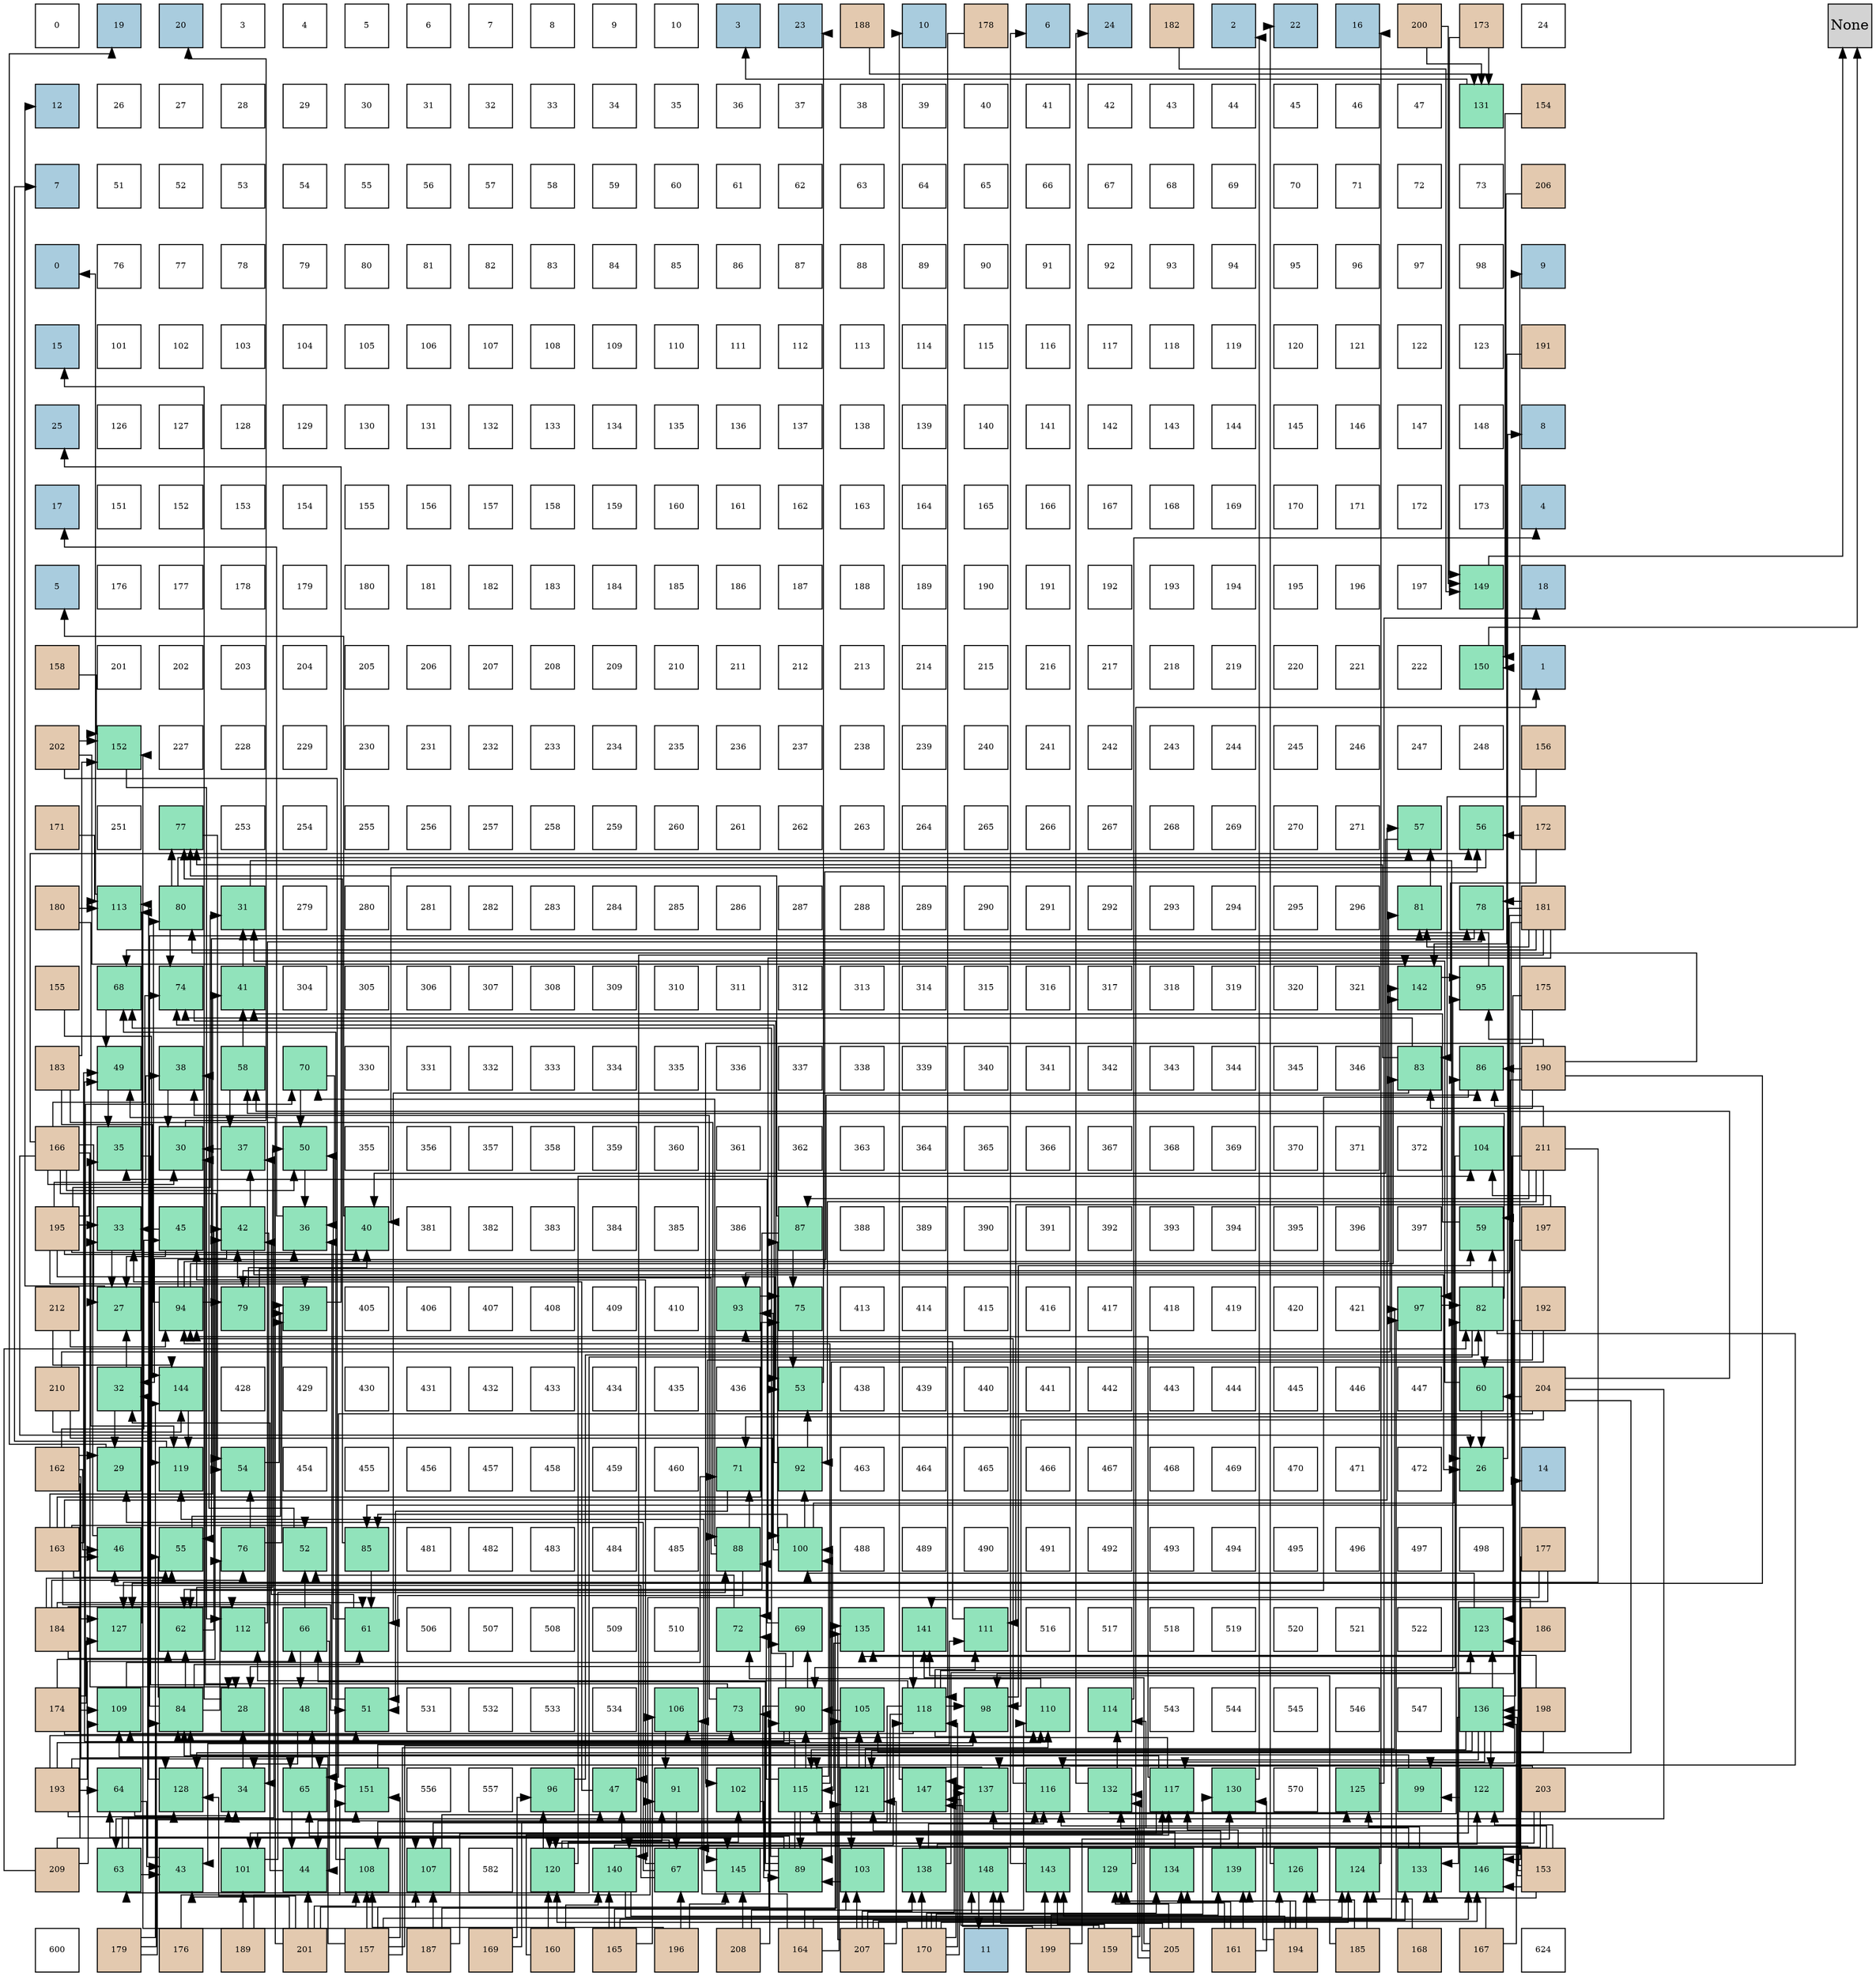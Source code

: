 digraph layout{
 rankdir=TB;
 splines=ortho;
 node [style=filled shape=square fixedsize=true width=0.6];
0[label="0", fontsize=8, fillcolor="#ffffff"];
1[label="19", fontsize=8, fillcolor="#a9ccde"];
2[label="20", fontsize=8, fillcolor="#a9ccde"];
3[label="3", fontsize=8, fillcolor="#ffffff"];
4[label="4", fontsize=8, fillcolor="#ffffff"];
5[label="5", fontsize=8, fillcolor="#ffffff"];
6[label="6", fontsize=8, fillcolor="#ffffff"];
7[label="7", fontsize=8, fillcolor="#ffffff"];
8[label="8", fontsize=8, fillcolor="#ffffff"];
9[label="9", fontsize=8, fillcolor="#ffffff"];
10[label="10", fontsize=8, fillcolor="#ffffff"];
11[label="3", fontsize=8, fillcolor="#a9ccde"];
12[label="23", fontsize=8, fillcolor="#a9ccde"];
13[label="188", fontsize=8, fillcolor="#e3c9af"];
14[label="10", fontsize=8, fillcolor="#a9ccde"];
15[label="178", fontsize=8, fillcolor="#e3c9af"];
16[label="6", fontsize=8, fillcolor="#a9ccde"];
17[label="24", fontsize=8, fillcolor="#a9ccde"];
18[label="182", fontsize=8, fillcolor="#e3c9af"];
19[label="2", fontsize=8, fillcolor="#a9ccde"];
20[label="22", fontsize=8, fillcolor="#a9ccde"];
21[label="16", fontsize=8, fillcolor="#a9ccde"];
22[label="200", fontsize=8, fillcolor="#e3c9af"];
23[label="173", fontsize=8, fillcolor="#e3c9af"];
24[label="24", fontsize=8, fillcolor="#ffffff"];
25[label="12", fontsize=8, fillcolor="#a9ccde"];
26[label="26", fontsize=8, fillcolor="#ffffff"];
27[label="27", fontsize=8, fillcolor="#ffffff"];
28[label="28", fontsize=8, fillcolor="#ffffff"];
29[label="29", fontsize=8, fillcolor="#ffffff"];
30[label="30", fontsize=8, fillcolor="#ffffff"];
31[label="31", fontsize=8, fillcolor="#ffffff"];
32[label="32", fontsize=8, fillcolor="#ffffff"];
33[label="33", fontsize=8, fillcolor="#ffffff"];
34[label="34", fontsize=8, fillcolor="#ffffff"];
35[label="35", fontsize=8, fillcolor="#ffffff"];
36[label="36", fontsize=8, fillcolor="#ffffff"];
37[label="37", fontsize=8, fillcolor="#ffffff"];
38[label="38", fontsize=8, fillcolor="#ffffff"];
39[label="39", fontsize=8, fillcolor="#ffffff"];
40[label="40", fontsize=8, fillcolor="#ffffff"];
41[label="41", fontsize=8, fillcolor="#ffffff"];
42[label="42", fontsize=8, fillcolor="#ffffff"];
43[label="43", fontsize=8, fillcolor="#ffffff"];
44[label="44", fontsize=8, fillcolor="#ffffff"];
45[label="45", fontsize=8, fillcolor="#ffffff"];
46[label="46", fontsize=8, fillcolor="#ffffff"];
47[label="47", fontsize=8, fillcolor="#ffffff"];
48[label="131", fontsize=8, fillcolor="#91e3bb"];
49[label="154", fontsize=8, fillcolor="#e3c9af"];
50[label="7", fontsize=8, fillcolor="#a9ccde"];
51[label="51", fontsize=8, fillcolor="#ffffff"];
52[label="52", fontsize=8, fillcolor="#ffffff"];
53[label="53", fontsize=8, fillcolor="#ffffff"];
54[label="54", fontsize=8, fillcolor="#ffffff"];
55[label="55", fontsize=8, fillcolor="#ffffff"];
56[label="56", fontsize=8, fillcolor="#ffffff"];
57[label="57", fontsize=8, fillcolor="#ffffff"];
58[label="58", fontsize=8, fillcolor="#ffffff"];
59[label="59", fontsize=8, fillcolor="#ffffff"];
60[label="60", fontsize=8, fillcolor="#ffffff"];
61[label="61", fontsize=8, fillcolor="#ffffff"];
62[label="62", fontsize=8, fillcolor="#ffffff"];
63[label="63", fontsize=8, fillcolor="#ffffff"];
64[label="64", fontsize=8, fillcolor="#ffffff"];
65[label="65", fontsize=8, fillcolor="#ffffff"];
66[label="66", fontsize=8, fillcolor="#ffffff"];
67[label="67", fontsize=8, fillcolor="#ffffff"];
68[label="68", fontsize=8, fillcolor="#ffffff"];
69[label="69", fontsize=8, fillcolor="#ffffff"];
70[label="70", fontsize=8, fillcolor="#ffffff"];
71[label="71", fontsize=8, fillcolor="#ffffff"];
72[label="72", fontsize=8, fillcolor="#ffffff"];
73[label="73", fontsize=8, fillcolor="#ffffff"];
74[label="206", fontsize=8, fillcolor="#e3c9af"];
75[label="0", fontsize=8, fillcolor="#a9ccde"];
76[label="76", fontsize=8, fillcolor="#ffffff"];
77[label="77", fontsize=8, fillcolor="#ffffff"];
78[label="78", fontsize=8, fillcolor="#ffffff"];
79[label="79", fontsize=8, fillcolor="#ffffff"];
80[label="80", fontsize=8, fillcolor="#ffffff"];
81[label="81", fontsize=8, fillcolor="#ffffff"];
82[label="82", fontsize=8, fillcolor="#ffffff"];
83[label="83", fontsize=8, fillcolor="#ffffff"];
84[label="84", fontsize=8, fillcolor="#ffffff"];
85[label="85", fontsize=8, fillcolor="#ffffff"];
86[label="86", fontsize=8, fillcolor="#ffffff"];
87[label="87", fontsize=8, fillcolor="#ffffff"];
88[label="88", fontsize=8, fillcolor="#ffffff"];
89[label="89", fontsize=8, fillcolor="#ffffff"];
90[label="90", fontsize=8, fillcolor="#ffffff"];
91[label="91", fontsize=8, fillcolor="#ffffff"];
92[label="92", fontsize=8, fillcolor="#ffffff"];
93[label="93", fontsize=8, fillcolor="#ffffff"];
94[label="94", fontsize=8, fillcolor="#ffffff"];
95[label="95", fontsize=8, fillcolor="#ffffff"];
96[label="96", fontsize=8, fillcolor="#ffffff"];
97[label="97", fontsize=8, fillcolor="#ffffff"];
98[label="98", fontsize=8, fillcolor="#ffffff"];
99[label="9", fontsize=8, fillcolor="#a9ccde"];
100[label="15", fontsize=8, fillcolor="#a9ccde"];
101[label="101", fontsize=8, fillcolor="#ffffff"];
102[label="102", fontsize=8, fillcolor="#ffffff"];
103[label="103", fontsize=8, fillcolor="#ffffff"];
104[label="104", fontsize=8, fillcolor="#ffffff"];
105[label="105", fontsize=8, fillcolor="#ffffff"];
106[label="106", fontsize=8, fillcolor="#ffffff"];
107[label="107", fontsize=8, fillcolor="#ffffff"];
108[label="108", fontsize=8, fillcolor="#ffffff"];
109[label="109", fontsize=8, fillcolor="#ffffff"];
110[label="110", fontsize=8, fillcolor="#ffffff"];
111[label="111", fontsize=8, fillcolor="#ffffff"];
112[label="112", fontsize=8, fillcolor="#ffffff"];
113[label="113", fontsize=8, fillcolor="#ffffff"];
114[label="114", fontsize=8, fillcolor="#ffffff"];
115[label="115", fontsize=8, fillcolor="#ffffff"];
116[label="116", fontsize=8, fillcolor="#ffffff"];
117[label="117", fontsize=8, fillcolor="#ffffff"];
118[label="118", fontsize=8, fillcolor="#ffffff"];
119[label="119", fontsize=8, fillcolor="#ffffff"];
120[label="120", fontsize=8, fillcolor="#ffffff"];
121[label="121", fontsize=8, fillcolor="#ffffff"];
122[label="122", fontsize=8, fillcolor="#ffffff"];
123[label="123", fontsize=8, fillcolor="#ffffff"];
124[label="191", fontsize=8, fillcolor="#e3c9af"];
125[label="25", fontsize=8, fillcolor="#a9ccde"];
126[label="126", fontsize=8, fillcolor="#ffffff"];
127[label="127", fontsize=8, fillcolor="#ffffff"];
128[label="128", fontsize=8, fillcolor="#ffffff"];
129[label="129", fontsize=8, fillcolor="#ffffff"];
130[label="130", fontsize=8, fillcolor="#ffffff"];
131[label="131", fontsize=8, fillcolor="#ffffff"];
132[label="132", fontsize=8, fillcolor="#ffffff"];
133[label="133", fontsize=8, fillcolor="#ffffff"];
134[label="134", fontsize=8, fillcolor="#ffffff"];
135[label="135", fontsize=8, fillcolor="#ffffff"];
136[label="136", fontsize=8, fillcolor="#ffffff"];
137[label="137", fontsize=8, fillcolor="#ffffff"];
138[label="138", fontsize=8, fillcolor="#ffffff"];
139[label="139", fontsize=8, fillcolor="#ffffff"];
140[label="140", fontsize=8, fillcolor="#ffffff"];
141[label="141", fontsize=8, fillcolor="#ffffff"];
142[label="142", fontsize=8, fillcolor="#ffffff"];
143[label="143", fontsize=8, fillcolor="#ffffff"];
144[label="144", fontsize=8, fillcolor="#ffffff"];
145[label="145", fontsize=8, fillcolor="#ffffff"];
146[label="146", fontsize=8, fillcolor="#ffffff"];
147[label="147", fontsize=8, fillcolor="#ffffff"];
148[label="148", fontsize=8, fillcolor="#ffffff"];
149[label="8", fontsize=8, fillcolor="#a9ccde"];
150[label="17", fontsize=8, fillcolor="#a9ccde"];
151[label="151", fontsize=8, fillcolor="#ffffff"];
152[label="152", fontsize=8, fillcolor="#ffffff"];
153[label="153", fontsize=8, fillcolor="#ffffff"];
154[label="154", fontsize=8, fillcolor="#ffffff"];
155[label="155", fontsize=8, fillcolor="#ffffff"];
156[label="156", fontsize=8, fillcolor="#ffffff"];
157[label="157", fontsize=8, fillcolor="#ffffff"];
158[label="158", fontsize=8, fillcolor="#ffffff"];
159[label="159", fontsize=8, fillcolor="#ffffff"];
160[label="160", fontsize=8, fillcolor="#ffffff"];
161[label="161", fontsize=8, fillcolor="#ffffff"];
162[label="162", fontsize=8, fillcolor="#ffffff"];
163[label="163", fontsize=8, fillcolor="#ffffff"];
164[label="164", fontsize=8, fillcolor="#ffffff"];
165[label="165", fontsize=8, fillcolor="#ffffff"];
166[label="166", fontsize=8, fillcolor="#ffffff"];
167[label="167", fontsize=8, fillcolor="#ffffff"];
168[label="168", fontsize=8, fillcolor="#ffffff"];
169[label="169", fontsize=8, fillcolor="#ffffff"];
170[label="170", fontsize=8, fillcolor="#ffffff"];
171[label="171", fontsize=8, fillcolor="#ffffff"];
172[label="172", fontsize=8, fillcolor="#ffffff"];
173[label="173", fontsize=8, fillcolor="#ffffff"];
174[label="4", fontsize=8, fillcolor="#a9ccde"];
175[label="5", fontsize=8, fillcolor="#a9ccde"];
176[label="176", fontsize=8, fillcolor="#ffffff"];
177[label="177", fontsize=8, fillcolor="#ffffff"];
178[label="178", fontsize=8, fillcolor="#ffffff"];
179[label="179", fontsize=8, fillcolor="#ffffff"];
180[label="180", fontsize=8, fillcolor="#ffffff"];
181[label="181", fontsize=8, fillcolor="#ffffff"];
182[label="182", fontsize=8, fillcolor="#ffffff"];
183[label="183", fontsize=8, fillcolor="#ffffff"];
184[label="184", fontsize=8, fillcolor="#ffffff"];
185[label="185", fontsize=8, fillcolor="#ffffff"];
186[label="186", fontsize=8, fillcolor="#ffffff"];
187[label="187", fontsize=8, fillcolor="#ffffff"];
188[label="188", fontsize=8, fillcolor="#ffffff"];
189[label="189", fontsize=8, fillcolor="#ffffff"];
190[label="190", fontsize=8, fillcolor="#ffffff"];
191[label="191", fontsize=8, fillcolor="#ffffff"];
192[label="192", fontsize=8, fillcolor="#ffffff"];
193[label="193", fontsize=8, fillcolor="#ffffff"];
194[label="194", fontsize=8, fillcolor="#ffffff"];
195[label="195", fontsize=8, fillcolor="#ffffff"];
196[label="196", fontsize=8, fillcolor="#ffffff"];
197[label="197", fontsize=8, fillcolor="#ffffff"];
198[label="149", fontsize=8, fillcolor="#91e3bb"];
199[label="18", fontsize=8, fillcolor="#a9ccde"];
200[label="158", fontsize=8, fillcolor="#e3c9af"];
201[label="201", fontsize=8, fillcolor="#ffffff"];
202[label="202", fontsize=8, fillcolor="#ffffff"];
203[label="203", fontsize=8, fillcolor="#ffffff"];
204[label="204", fontsize=8, fillcolor="#ffffff"];
205[label="205", fontsize=8, fillcolor="#ffffff"];
206[label="206", fontsize=8, fillcolor="#ffffff"];
207[label="207", fontsize=8, fillcolor="#ffffff"];
208[label="208", fontsize=8, fillcolor="#ffffff"];
209[label="209", fontsize=8, fillcolor="#ffffff"];
210[label="210", fontsize=8, fillcolor="#ffffff"];
211[label="211", fontsize=8, fillcolor="#ffffff"];
212[label="212", fontsize=8, fillcolor="#ffffff"];
213[label="213", fontsize=8, fillcolor="#ffffff"];
214[label="214", fontsize=8, fillcolor="#ffffff"];
215[label="215", fontsize=8, fillcolor="#ffffff"];
216[label="216", fontsize=8, fillcolor="#ffffff"];
217[label="217", fontsize=8, fillcolor="#ffffff"];
218[label="218", fontsize=8, fillcolor="#ffffff"];
219[label="219", fontsize=8, fillcolor="#ffffff"];
220[label="220", fontsize=8, fillcolor="#ffffff"];
221[label="221", fontsize=8, fillcolor="#ffffff"];
222[label="222", fontsize=8, fillcolor="#ffffff"];
223[label="150", fontsize=8, fillcolor="#91e3bb"];
224[label="1", fontsize=8, fillcolor="#a9ccde"];
225[label="202", fontsize=8, fillcolor="#e3c9af"];
226[label="152", fontsize=8, fillcolor="#91e3bb"];
227[label="227", fontsize=8, fillcolor="#ffffff"];
228[label="228", fontsize=8, fillcolor="#ffffff"];
229[label="229", fontsize=8, fillcolor="#ffffff"];
230[label="230", fontsize=8, fillcolor="#ffffff"];
231[label="231", fontsize=8, fillcolor="#ffffff"];
232[label="232", fontsize=8, fillcolor="#ffffff"];
233[label="233", fontsize=8, fillcolor="#ffffff"];
234[label="234", fontsize=8, fillcolor="#ffffff"];
235[label="235", fontsize=8, fillcolor="#ffffff"];
236[label="236", fontsize=8, fillcolor="#ffffff"];
237[label="237", fontsize=8, fillcolor="#ffffff"];
238[label="238", fontsize=8, fillcolor="#ffffff"];
239[label="239", fontsize=8, fillcolor="#ffffff"];
240[label="240", fontsize=8, fillcolor="#ffffff"];
241[label="241", fontsize=8, fillcolor="#ffffff"];
242[label="242", fontsize=8, fillcolor="#ffffff"];
243[label="243", fontsize=8, fillcolor="#ffffff"];
244[label="244", fontsize=8, fillcolor="#ffffff"];
245[label="245", fontsize=8, fillcolor="#ffffff"];
246[label="246", fontsize=8, fillcolor="#ffffff"];
247[label="247", fontsize=8, fillcolor="#ffffff"];
248[label="248", fontsize=8, fillcolor="#ffffff"];
249[label="156", fontsize=8, fillcolor="#e3c9af"];
250[label="171", fontsize=8, fillcolor="#e3c9af"];
251[label="251", fontsize=8, fillcolor="#ffffff"];
252[label="77", fontsize=8, fillcolor="#91e3bb"];
253[label="253", fontsize=8, fillcolor="#ffffff"];
254[label="254", fontsize=8, fillcolor="#ffffff"];
255[label="255", fontsize=8, fillcolor="#ffffff"];
256[label="256", fontsize=8, fillcolor="#ffffff"];
257[label="257", fontsize=8, fillcolor="#ffffff"];
258[label="258", fontsize=8, fillcolor="#ffffff"];
259[label="259", fontsize=8, fillcolor="#ffffff"];
260[label="260", fontsize=8, fillcolor="#ffffff"];
261[label="261", fontsize=8, fillcolor="#ffffff"];
262[label="262", fontsize=8, fillcolor="#ffffff"];
263[label="263", fontsize=8, fillcolor="#ffffff"];
264[label="264", fontsize=8, fillcolor="#ffffff"];
265[label="265", fontsize=8, fillcolor="#ffffff"];
266[label="266", fontsize=8, fillcolor="#ffffff"];
267[label="267", fontsize=8, fillcolor="#ffffff"];
268[label="268", fontsize=8, fillcolor="#ffffff"];
269[label="269", fontsize=8, fillcolor="#ffffff"];
270[label="270", fontsize=8, fillcolor="#ffffff"];
271[label="271", fontsize=8, fillcolor="#ffffff"];
272[label="57", fontsize=8, fillcolor="#91e3bb"];
273[label="56", fontsize=8, fillcolor="#91e3bb"];
274[label="172", fontsize=8, fillcolor="#e3c9af"];
275[label="180", fontsize=8, fillcolor="#e3c9af"];
276[label="113", fontsize=8, fillcolor="#91e3bb"];
277[label="80", fontsize=8, fillcolor="#91e3bb"];
278[label="31", fontsize=8, fillcolor="#91e3bb"];
279[label="279", fontsize=8, fillcolor="#ffffff"];
280[label="280", fontsize=8, fillcolor="#ffffff"];
281[label="281", fontsize=8, fillcolor="#ffffff"];
282[label="282", fontsize=8, fillcolor="#ffffff"];
283[label="283", fontsize=8, fillcolor="#ffffff"];
284[label="284", fontsize=8, fillcolor="#ffffff"];
285[label="285", fontsize=8, fillcolor="#ffffff"];
286[label="286", fontsize=8, fillcolor="#ffffff"];
287[label="287", fontsize=8, fillcolor="#ffffff"];
288[label="288", fontsize=8, fillcolor="#ffffff"];
289[label="289", fontsize=8, fillcolor="#ffffff"];
290[label="290", fontsize=8, fillcolor="#ffffff"];
291[label="291", fontsize=8, fillcolor="#ffffff"];
292[label="292", fontsize=8, fillcolor="#ffffff"];
293[label="293", fontsize=8, fillcolor="#ffffff"];
294[label="294", fontsize=8, fillcolor="#ffffff"];
295[label="295", fontsize=8, fillcolor="#ffffff"];
296[label="296", fontsize=8, fillcolor="#ffffff"];
297[label="81", fontsize=8, fillcolor="#91e3bb"];
298[label="78", fontsize=8, fillcolor="#91e3bb"];
299[label="181", fontsize=8, fillcolor="#e3c9af"];
300[label="155", fontsize=8, fillcolor="#e3c9af"];
301[label="68", fontsize=8, fillcolor="#91e3bb"];
302[label="74", fontsize=8, fillcolor="#91e3bb"];
303[label="41", fontsize=8, fillcolor="#91e3bb"];
304[label="304", fontsize=8, fillcolor="#ffffff"];
305[label="305", fontsize=8, fillcolor="#ffffff"];
306[label="306", fontsize=8, fillcolor="#ffffff"];
307[label="307", fontsize=8, fillcolor="#ffffff"];
308[label="308", fontsize=8, fillcolor="#ffffff"];
309[label="309", fontsize=8, fillcolor="#ffffff"];
310[label="310", fontsize=8, fillcolor="#ffffff"];
311[label="311", fontsize=8, fillcolor="#ffffff"];
312[label="312", fontsize=8, fillcolor="#ffffff"];
313[label="313", fontsize=8, fillcolor="#ffffff"];
314[label="314", fontsize=8, fillcolor="#ffffff"];
315[label="315", fontsize=8, fillcolor="#ffffff"];
316[label="316", fontsize=8, fillcolor="#ffffff"];
317[label="317", fontsize=8, fillcolor="#ffffff"];
318[label="318", fontsize=8, fillcolor="#ffffff"];
319[label="319", fontsize=8, fillcolor="#ffffff"];
320[label="320", fontsize=8, fillcolor="#ffffff"];
321[label="321", fontsize=8, fillcolor="#ffffff"];
322[label="142", fontsize=8, fillcolor="#91e3bb"];
323[label="95", fontsize=8, fillcolor="#91e3bb"];
324[label="175", fontsize=8, fillcolor="#e3c9af"];
325[label="183", fontsize=8, fillcolor="#e3c9af"];
326[label="49", fontsize=8, fillcolor="#91e3bb"];
327[label="38", fontsize=8, fillcolor="#91e3bb"];
328[label="58", fontsize=8, fillcolor="#91e3bb"];
329[label="70", fontsize=8, fillcolor="#91e3bb"];
330[label="330", fontsize=8, fillcolor="#ffffff"];
331[label="331", fontsize=8, fillcolor="#ffffff"];
332[label="332", fontsize=8, fillcolor="#ffffff"];
333[label="333", fontsize=8, fillcolor="#ffffff"];
334[label="334", fontsize=8, fillcolor="#ffffff"];
335[label="335", fontsize=8, fillcolor="#ffffff"];
336[label="336", fontsize=8, fillcolor="#ffffff"];
337[label="337", fontsize=8, fillcolor="#ffffff"];
338[label="338", fontsize=8, fillcolor="#ffffff"];
339[label="339", fontsize=8, fillcolor="#ffffff"];
340[label="340", fontsize=8, fillcolor="#ffffff"];
341[label="341", fontsize=8, fillcolor="#ffffff"];
342[label="342", fontsize=8, fillcolor="#ffffff"];
343[label="343", fontsize=8, fillcolor="#ffffff"];
344[label="344", fontsize=8, fillcolor="#ffffff"];
345[label="345", fontsize=8, fillcolor="#ffffff"];
346[label="346", fontsize=8, fillcolor="#ffffff"];
347[label="83", fontsize=8, fillcolor="#91e3bb"];
348[label="86", fontsize=8, fillcolor="#91e3bb"];
349[label="190", fontsize=8, fillcolor="#e3c9af"];
350[label="166", fontsize=8, fillcolor="#e3c9af"];
351[label="35", fontsize=8, fillcolor="#91e3bb"];
352[label="30", fontsize=8, fillcolor="#91e3bb"];
353[label="37", fontsize=8, fillcolor="#91e3bb"];
354[label="50", fontsize=8, fillcolor="#91e3bb"];
355[label="355", fontsize=8, fillcolor="#ffffff"];
356[label="356", fontsize=8, fillcolor="#ffffff"];
357[label="357", fontsize=8, fillcolor="#ffffff"];
358[label="358", fontsize=8, fillcolor="#ffffff"];
359[label="359", fontsize=8, fillcolor="#ffffff"];
360[label="360", fontsize=8, fillcolor="#ffffff"];
361[label="361", fontsize=8, fillcolor="#ffffff"];
362[label="362", fontsize=8, fillcolor="#ffffff"];
363[label="363", fontsize=8, fillcolor="#ffffff"];
364[label="364", fontsize=8, fillcolor="#ffffff"];
365[label="365", fontsize=8, fillcolor="#ffffff"];
366[label="366", fontsize=8, fillcolor="#ffffff"];
367[label="367", fontsize=8, fillcolor="#ffffff"];
368[label="368", fontsize=8, fillcolor="#ffffff"];
369[label="369", fontsize=8, fillcolor="#ffffff"];
370[label="370", fontsize=8, fillcolor="#ffffff"];
371[label="371", fontsize=8, fillcolor="#ffffff"];
372[label="372", fontsize=8, fillcolor="#ffffff"];
373[label="104", fontsize=8, fillcolor="#91e3bb"];
374[label="211", fontsize=8, fillcolor="#e3c9af"];
375[label="195", fontsize=8, fillcolor="#e3c9af"];
376[label="33", fontsize=8, fillcolor="#91e3bb"];
377[label="45", fontsize=8, fillcolor="#91e3bb"];
378[label="42", fontsize=8, fillcolor="#91e3bb"];
379[label="36", fontsize=8, fillcolor="#91e3bb"];
380[label="40", fontsize=8, fillcolor="#91e3bb"];
381[label="381", fontsize=8, fillcolor="#ffffff"];
382[label="382", fontsize=8, fillcolor="#ffffff"];
383[label="383", fontsize=8, fillcolor="#ffffff"];
384[label="384", fontsize=8, fillcolor="#ffffff"];
385[label="385", fontsize=8, fillcolor="#ffffff"];
386[label="386", fontsize=8, fillcolor="#ffffff"];
387[label="87", fontsize=8, fillcolor="#91e3bb"];
388[label="388", fontsize=8, fillcolor="#ffffff"];
389[label="389", fontsize=8, fillcolor="#ffffff"];
390[label="390", fontsize=8, fillcolor="#ffffff"];
391[label="391", fontsize=8, fillcolor="#ffffff"];
392[label="392", fontsize=8, fillcolor="#ffffff"];
393[label="393", fontsize=8, fillcolor="#ffffff"];
394[label="394", fontsize=8, fillcolor="#ffffff"];
395[label="395", fontsize=8, fillcolor="#ffffff"];
396[label="396", fontsize=8, fillcolor="#ffffff"];
397[label="397", fontsize=8, fillcolor="#ffffff"];
398[label="59", fontsize=8, fillcolor="#91e3bb"];
399[label="197", fontsize=8, fillcolor="#e3c9af"];
400[label="212", fontsize=8, fillcolor="#e3c9af"];
401[label="27", fontsize=8, fillcolor="#91e3bb"];
402[label="94", fontsize=8, fillcolor="#91e3bb"];
403[label="79", fontsize=8, fillcolor="#91e3bb"];
404[label="39", fontsize=8, fillcolor="#91e3bb"];
405[label="405", fontsize=8, fillcolor="#ffffff"];
406[label="406", fontsize=8, fillcolor="#ffffff"];
407[label="407", fontsize=8, fillcolor="#ffffff"];
408[label="408", fontsize=8, fillcolor="#ffffff"];
409[label="409", fontsize=8, fillcolor="#ffffff"];
410[label="410", fontsize=8, fillcolor="#ffffff"];
411[label="93", fontsize=8, fillcolor="#91e3bb"];
412[label="75", fontsize=8, fillcolor="#91e3bb"];
413[label="413", fontsize=8, fillcolor="#ffffff"];
414[label="414", fontsize=8, fillcolor="#ffffff"];
415[label="415", fontsize=8, fillcolor="#ffffff"];
416[label="416", fontsize=8, fillcolor="#ffffff"];
417[label="417", fontsize=8, fillcolor="#ffffff"];
418[label="418", fontsize=8, fillcolor="#ffffff"];
419[label="419", fontsize=8, fillcolor="#ffffff"];
420[label="420", fontsize=8, fillcolor="#ffffff"];
421[label="421", fontsize=8, fillcolor="#ffffff"];
422[label="97", fontsize=8, fillcolor="#91e3bb"];
423[label="82", fontsize=8, fillcolor="#91e3bb"];
424[label="192", fontsize=8, fillcolor="#e3c9af"];
425[label="210", fontsize=8, fillcolor="#e3c9af"];
426[label="32", fontsize=8, fillcolor="#91e3bb"];
427[label="144", fontsize=8, fillcolor="#91e3bb"];
428[label="428", fontsize=8, fillcolor="#ffffff"];
429[label="429", fontsize=8, fillcolor="#ffffff"];
430[label="430", fontsize=8, fillcolor="#ffffff"];
431[label="431", fontsize=8, fillcolor="#ffffff"];
432[label="432", fontsize=8, fillcolor="#ffffff"];
433[label="433", fontsize=8, fillcolor="#ffffff"];
434[label="434", fontsize=8, fillcolor="#ffffff"];
435[label="435", fontsize=8, fillcolor="#ffffff"];
436[label="436", fontsize=8, fillcolor="#ffffff"];
437[label="53", fontsize=8, fillcolor="#91e3bb"];
438[label="438", fontsize=8, fillcolor="#ffffff"];
439[label="439", fontsize=8, fillcolor="#ffffff"];
440[label="440", fontsize=8, fillcolor="#ffffff"];
441[label="441", fontsize=8, fillcolor="#ffffff"];
442[label="442", fontsize=8, fillcolor="#ffffff"];
443[label="443", fontsize=8, fillcolor="#ffffff"];
444[label="444", fontsize=8, fillcolor="#ffffff"];
445[label="445", fontsize=8, fillcolor="#ffffff"];
446[label="446", fontsize=8, fillcolor="#ffffff"];
447[label="447", fontsize=8, fillcolor="#ffffff"];
448[label="60", fontsize=8, fillcolor="#91e3bb"];
449[label="204", fontsize=8, fillcolor="#e3c9af"];
450[label="162", fontsize=8, fillcolor="#e3c9af"];
451[label="29", fontsize=8, fillcolor="#91e3bb"];
452[label="119", fontsize=8, fillcolor="#91e3bb"];
453[label="54", fontsize=8, fillcolor="#91e3bb"];
454[label="454", fontsize=8, fillcolor="#ffffff"];
455[label="455", fontsize=8, fillcolor="#ffffff"];
456[label="456", fontsize=8, fillcolor="#ffffff"];
457[label="457", fontsize=8, fillcolor="#ffffff"];
458[label="458", fontsize=8, fillcolor="#ffffff"];
459[label="459", fontsize=8, fillcolor="#ffffff"];
460[label="460", fontsize=8, fillcolor="#ffffff"];
461[label="71", fontsize=8, fillcolor="#91e3bb"];
462[label="92", fontsize=8, fillcolor="#91e3bb"];
463[label="463", fontsize=8, fillcolor="#ffffff"];
464[label="464", fontsize=8, fillcolor="#ffffff"];
465[label="465", fontsize=8, fillcolor="#ffffff"];
466[label="466", fontsize=8, fillcolor="#ffffff"];
467[label="467", fontsize=8, fillcolor="#ffffff"];
468[label="468", fontsize=8, fillcolor="#ffffff"];
469[label="469", fontsize=8, fillcolor="#ffffff"];
470[label="470", fontsize=8, fillcolor="#ffffff"];
471[label="471", fontsize=8, fillcolor="#ffffff"];
472[label="472", fontsize=8, fillcolor="#ffffff"];
473[label="26", fontsize=8, fillcolor="#91e3bb"];
474[label="14", fontsize=8, fillcolor="#a9ccde"];
475[label="163", fontsize=8, fillcolor="#e3c9af"];
476[label="46", fontsize=8, fillcolor="#91e3bb"];
477[label="55", fontsize=8, fillcolor="#91e3bb"];
478[label="76", fontsize=8, fillcolor="#91e3bb"];
479[label="52", fontsize=8, fillcolor="#91e3bb"];
480[label="85", fontsize=8, fillcolor="#91e3bb"];
481[label="481", fontsize=8, fillcolor="#ffffff"];
482[label="482", fontsize=8, fillcolor="#ffffff"];
483[label="483", fontsize=8, fillcolor="#ffffff"];
484[label="484", fontsize=8, fillcolor="#ffffff"];
485[label="485", fontsize=8, fillcolor="#ffffff"];
486[label="88", fontsize=8, fillcolor="#91e3bb"];
487[label="100", fontsize=8, fillcolor="#91e3bb"];
488[label="488", fontsize=8, fillcolor="#ffffff"];
489[label="489", fontsize=8, fillcolor="#ffffff"];
490[label="490", fontsize=8, fillcolor="#ffffff"];
491[label="491", fontsize=8, fillcolor="#ffffff"];
492[label="492", fontsize=8, fillcolor="#ffffff"];
493[label="493", fontsize=8, fillcolor="#ffffff"];
494[label="494", fontsize=8, fillcolor="#ffffff"];
495[label="495", fontsize=8, fillcolor="#ffffff"];
496[label="496", fontsize=8, fillcolor="#ffffff"];
497[label="497", fontsize=8, fillcolor="#ffffff"];
498[label="498", fontsize=8, fillcolor="#ffffff"];
499[label="177", fontsize=8, fillcolor="#e3c9af"];
500[label="184", fontsize=8, fillcolor="#e3c9af"];
501[label="127", fontsize=8, fillcolor="#91e3bb"];
502[label="62", fontsize=8, fillcolor="#91e3bb"];
503[label="112", fontsize=8, fillcolor="#91e3bb"];
504[label="66", fontsize=8, fillcolor="#91e3bb"];
505[label="61", fontsize=8, fillcolor="#91e3bb"];
506[label="506", fontsize=8, fillcolor="#ffffff"];
507[label="507", fontsize=8, fillcolor="#ffffff"];
508[label="508", fontsize=8, fillcolor="#ffffff"];
509[label="509", fontsize=8, fillcolor="#ffffff"];
510[label="510", fontsize=8, fillcolor="#ffffff"];
511[label="72", fontsize=8, fillcolor="#91e3bb"];
512[label="69", fontsize=8, fillcolor="#91e3bb"];
513[label="135", fontsize=8, fillcolor="#91e3bb"];
514[label="141", fontsize=8, fillcolor="#91e3bb"];
515[label="111", fontsize=8, fillcolor="#91e3bb"];
516[label="516", fontsize=8, fillcolor="#ffffff"];
517[label="517", fontsize=8, fillcolor="#ffffff"];
518[label="518", fontsize=8, fillcolor="#ffffff"];
519[label="519", fontsize=8, fillcolor="#ffffff"];
520[label="520", fontsize=8, fillcolor="#ffffff"];
521[label="521", fontsize=8, fillcolor="#ffffff"];
522[label="522", fontsize=8, fillcolor="#ffffff"];
523[label="123", fontsize=8, fillcolor="#91e3bb"];
524[label="186", fontsize=8, fillcolor="#e3c9af"];
525[label="174", fontsize=8, fillcolor="#e3c9af"];
526[label="109", fontsize=8, fillcolor="#91e3bb"];
527[label="84", fontsize=8, fillcolor="#91e3bb"];
528[label="28", fontsize=8, fillcolor="#91e3bb"];
529[label="48", fontsize=8, fillcolor="#91e3bb"];
530[label="51", fontsize=8, fillcolor="#91e3bb"];
531[label="531", fontsize=8, fillcolor="#ffffff"];
532[label="532", fontsize=8, fillcolor="#ffffff"];
533[label="533", fontsize=8, fillcolor="#ffffff"];
534[label="534", fontsize=8, fillcolor="#ffffff"];
535[label="106", fontsize=8, fillcolor="#91e3bb"];
536[label="73", fontsize=8, fillcolor="#91e3bb"];
537[label="90", fontsize=8, fillcolor="#91e3bb"];
538[label="105", fontsize=8, fillcolor="#91e3bb"];
539[label="118", fontsize=8, fillcolor="#91e3bb"];
540[label="98", fontsize=8, fillcolor="#91e3bb"];
541[label="110", fontsize=8, fillcolor="#91e3bb"];
542[label="114", fontsize=8, fillcolor="#91e3bb"];
543[label="543", fontsize=8, fillcolor="#ffffff"];
544[label="544", fontsize=8, fillcolor="#ffffff"];
545[label="545", fontsize=8, fillcolor="#ffffff"];
546[label="546", fontsize=8, fillcolor="#ffffff"];
547[label="547", fontsize=8, fillcolor="#ffffff"];
548[label="136", fontsize=8, fillcolor="#91e3bb"];
549[label="198", fontsize=8, fillcolor="#e3c9af"];
550[label="193", fontsize=8, fillcolor="#e3c9af"];
551[label="64", fontsize=8, fillcolor="#91e3bb"];
552[label="128", fontsize=8, fillcolor="#91e3bb"];
553[label="34", fontsize=8, fillcolor="#91e3bb"];
554[label="65", fontsize=8, fillcolor="#91e3bb"];
555[label="151", fontsize=8, fillcolor="#91e3bb"];
556[label="556", fontsize=8, fillcolor="#ffffff"];
557[label="557", fontsize=8, fillcolor="#ffffff"];
558[label="96", fontsize=8, fillcolor="#91e3bb"];
559[label="47", fontsize=8, fillcolor="#91e3bb"];
560[label="91", fontsize=8, fillcolor="#91e3bb"];
561[label="102", fontsize=8, fillcolor="#91e3bb"];
562[label="115", fontsize=8, fillcolor="#91e3bb"];
563[label="121", fontsize=8, fillcolor="#91e3bb"];
564[label="147", fontsize=8, fillcolor="#91e3bb"];
565[label="137", fontsize=8, fillcolor="#91e3bb"];
566[label="116", fontsize=8, fillcolor="#91e3bb"];
567[label="132", fontsize=8, fillcolor="#91e3bb"];
568[label="117", fontsize=8, fillcolor="#91e3bb"];
569[label="130", fontsize=8, fillcolor="#91e3bb"];
570[label="570", fontsize=8, fillcolor="#ffffff"];
571[label="125", fontsize=8, fillcolor="#91e3bb"];
572[label="99", fontsize=8, fillcolor="#91e3bb"];
573[label="122", fontsize=8, fillcolor="#91e3bb"];
574[label="203", fontsize=8, fillcolor="#e3c9af"];
575[label="209", fontsize=8, fillcolor="#e3c9af"];
576[label="63", fontsize=8, fillcolor="#91e3bb"];
577[label="43", fontsize=8, fillcolor="#91e3bb"];
578[label="101", fontsize=8, fillcolor="#91e3bb"];
579[label="44", fontsize=8, fillcolor="#91e3bb"];
580[label="108", fontsize=8, fillcolor="#91e3bb"];
581[label="107", fontsize=8, fillcolor="#91e3bb"];
582[label="582", fontsize=8, fillcolor="#ffffff"];
583[label="120", fontsize=8, fillcolor="#91e3bb"];
584[label="140", fontsize=8, fillcolor="#91e3bb"];
585[label="67", fontsize=8, fillcolor="#91e3bb"];
586[label="145", fontsize=8, fillcolor="#91e3bb"];
587[label="89", fontsize=8, fillcolor="#91e3bb"];
588[label="103", fontsize=8, fillcolor="#91e3bb"];
589[label="138", fontsize=8, fillcolor="#91e3bb"];
590[label="148", fontsize=8, fillcolor="#91e3bb"];
591[label="143", fontsize=8, fillcolor="#91e3bb"];
592[label="129", fontsize=8, fillcolor="#91e3bb"];
593[label="134", fontsize=8, fillcolor="#91e3bb"];
594[label="139", fontsize=8, fillcolor="#91e3bb"];
595[label="126", fontsize=8, fillcolor="#91e3bb"];
596[label="124", fontsize=8, fillcolor="#91e3bb"];
597[label="133", fontsize=8, fillcolor="#91e3bb"];
598[label="146", fontsize=8, fillcolor="#91e3bb"];
599[label="153", fontsize=8, fillcolor="#e3c9af"];
600[label="600", fontsize=8, fillcolor="#ffffff"];
601[label="179", fontsize=8, fillcolor="#e3c9af"];
602[label="176", fontsize=8, fillcolor="#e3c9af"];
603[label="189", fontsize=8, fillcolor="#e3c9af"];
604[label="201", fontsize=8, fillcolor="#e3c9af"];
605[label="157", fontsize=8, fillcolor="#e3c9af"];
606[label="187", fontsize=8, fillcolor="#e3c9af"];
607[label="169", fontsize=8, fillcolor="#e3c9af"];
608[label="160", fontsize=8, fillcolor="#e3c9af"];
609[label="165", fontsize=8, fillcolor="#e3c9af"];
610[label="196", fontsize=8, fillcolor="#e3c9af"];
611[label="208", fontsize=8, fillcolor="#e3c9af"];
612[label="164", fontsize=8, fillcolor="#e3c9af"];
613[label="207", fontsize=8, fillcolor="#e3c9af"];
614[label="170", fontsize=8, fillcolor="#e3c9af"];
615[label="11", fontsize=8, fillcolor="#a9ccde"];
616[label="199", fontsize=8, fillcolor="#e3c9af"];
617[label="159", fontsize=8, fillcolor="#e3c9af"];
618[label="205", fontsize=8, fillcolor="#e3c9af"];
619[label="161", fontsize=8, fillcolor="#e3c9af"];
620[label="194", fontsize=8, fillcolor="#e3c9af"];
621[label="185", fontsize=8, fillcolor="#e3c9af"];
622[label="168", fontsize=8, fillcolor="#e3c9af"];
623[label="167", fontsize=8, fillcolor="#e3c9af"];
624[label="624", fontsize=8, fillcolor="#ffffff"];
edge [constraint=false, style=vis];473 -> 149;
401 -> 25;
528 -> 100;
451 -> 1;
352 -> 2;
278 -> 473;
426 -> 401;
426 -> 451;
376 -> 401;
553 -> 528;
351 -> 528;
379 -> 150;
353 -> 352;
327 -> 352;
404 -> 125;
380 -> 175;
303 -> 278;
378 -> 473;
378 -> 426;
378 -> 553;
378 -> 353;
577 -> 426;
579 -> 426;
377 -> 401;
377 -> 376;
476 -> 376;
559 -> 376;
529 -> 553;
326 -> 351;
354 -> 379;
530 -> 379;
479 -> 327;
437 -> 12;
453 -> 404;
477 -> 404;
273 -> 380;
272 -> 380;
328 -> 353;
328 -> 303;
398 -> 303;
448 -> 473;
448 -> 278;
505 -> 378;
505 -> 354;
502 -> 378;
502 -> 354;
576 -> 553;
576 -> 353;
576 -> 577;
551 -> 553;
551 -> 577;
554 -> 579;
554 -> 529;
504 -> 579;
504 -> 529;
504 -> 479;
585 -> 451;
585 -> 377;
585 -> 476;
585 -> 559;
301 -> 326;
512 -> 528;
512 -> 351;
329 -> 379;
329 -> 354;
461 -> 530;
511 -> 479;
536 -> 352;
536 -> 327;
302 -> 437;
412 -> 437;
478 -> 404;
478 -> 453;
252 -> 453;
298 -> 477;
403 -> 380;
403 -> 273;
277 -> 272;
277 -> 302;
277 -> 252;
297 -> 272;
423 -> 328;
423 -> 398;
423 -> 448;
423 -> 576;
423 -> 554;
347 -> 505;
347 -> 302;
347 -> 252;
527 -> 477;
527 -> 505;
527 -> 502;
527 -> 478;
527 -> 298;
480 -> 505;
480 -> 252;
348 -> 502;
387 -> 502;
387 -> 412;
387 -> 252;
486 -> 378;
486 -> 530;
486 -> 329;
486 -> 461;
587 -> 551;
587 -> 554;
587 -> 504;
587 -> 511;
587 -> 536;
537 -> 577;
537 -> 579;
537 -> 326;
537 -> 301;
537 -> 512;
560 -> 585;
462 -> 437;
462 -> 302;
411 -> 412;
402 -> 403;
402 -> 277;
402 -> 297;
402 -> 347;
402 -> 348;
323 -> 297;
558 -> 423;
422 -> 423;
540 -> 398;
572 -> 527;
487 -> 480;
487 -> 348;
487 -> 387;
487 -> 462;
487 -> 411;
578 -> 486;
561 -> 587;
588 -> 587;
373 -> 537;
538 -> 537;
535 -> 560;
581 -> 559;
580 -> 301;
526 -> 461;
541 -> 511;
515 -> 411;
503 -> 298;
276 -> 75;
542 -> 174;
562 -> 585;
562 -> 423;
562 -> 527;
562 -> 486;
562 -> 587;
562 -> 537;
562 -> 402;
562 -> 487;
566 -> 402;
568 -> 527;
568 -> 402;
568 -> 487;
568 -> 578;
539 -> 323;
539 -> 540;
539 -> 581;
539 -> 580;
539 -> 526;
539 -> 541;
539 -> 515;
539 -> 503;
452 -> 50;
583 -> 560;
583 -> 558;
583 -> 561;
583 -> 373;
563 -> 422;
563 -> 588;
563 -> 538;
563 -> 535;
573 -> 572;
573 -> 578;
523 -> 487;
596 -> 21;
571 -> 199;
595 -> 20;
501 -> 276;
552 -> 276;
592 -> 224;
569 -> 19;
48 -> 11;
567 -> 17;
567 -> 542;
567 -> 571;
597 -> 542;
597 -> 571;
593 -> 562;
513 -> 562;
548 -> 474;
548 -> 562;
548 -> 566;
548 -> 568;
548 -> 583;
548 -> 563;
548 -> 573;
548 -> 523;
565 -> 562;
589 -> 566;
589 -> 573;
589 -> 523;
594 -> 568;
594 -> 563;
584 -> 539;
584 -> 596;
584 -> 595;
514 -> 539;
322 -> 323;
591 -> 16;
427 -> 452;
586 -> 452;
598 -> 99;
564 -> 14;
590 -> 615;
198 -> None;
223 -> None;
555 -> 515;
226 -> 503;
599 -> 566;
599 -> 573;
599 -> 523;
599 -> 597;
599 -> 513;
599 -> 548;
599 -> 584;
599 -> 598;
49 -> 223;
300 -> 452;
249 -> 422;
605 -> 540;
605 -> 581;
605 -> 580;
605 -> 526;
605 -> 541;
605 -> 322;
605 -> 555;
605 -> 226;
200 -> 226;
617 -> 567;
617 -> 591;
617 -> 564;
617 -> 590;
608 -> 568;
608 -> 583;
608 -> 584;
619 -> 592;
619 -> 569;
619 -> 593;
619 -> 594;
450 -> 451;
450 -> 377;
450 -> 476;
450 -> 581;
450 -> 552;
475 -> 303;
475 -> 476;
475 -> 326;
475 -> 530;
475 -> 479;
475 -> 477;
475 -> 272;
475 -> 412;
612 -> 422;
612 -> 588;
612 -> 538;
612 -> 535;
609 -> 535;
609 -> 513;
609 -> 584;
609 -> 598;
350 -> 473;
350 -> 401;
350 -> 528;
350 -> 352;
350 -> 354;
350 -> 453;
350 -> 273;
350 -> 302;
623 -> 597;
623 -> 548;
622 -> 596;
607 -> 558;
607 -> 566;
614 -> 539;
614 -> 583;
614 -> 596;
614 -> 569;
614 -> 593;
614 -> 565;
614 -> 589;
614 -> 564;
614 -> 590;
250 -> 276;
274 -> 273;
274 -> 347;
23 -> 48;
23 -> 198;
525 -> 378;
525 -> 530;
525 -> 329;
525 -> 526;
525 -> 501;
324 -> 561;
324 -> 523;
602 -> 555;
499 -> 597;
499 -> 584;
499 -> 598;
15 -> 539;
601 -> 527;
601 -> 427;
601 -> 555;
275 -> 276;
275 -> 452;
299 -> 559;
299 -> 398;
299 -> 301;
299 -> 461;
299 -> 511;
299 -> 298;
299 -> 297;
299 -> 411;
18 -> 198;
325 -> 486;
325 -> 427;
325 -> 226;
500 -> 477;
500 -> 505;
500 -> 502;
500 -> 478;
500 -> 503;
500 -> 501;
621 -> 596;
621 -> 595;
621 -> 514;
524 -> 514;
606 -> 581;
606 -> 568;
606 -> 563;
13 -> 48;
603 -> 560;
603 -> 578;
349 -> 403;
349 -> 277;
349 -> 347;
349 -> 348;
349 -> 323;
349 -> 501;
124 -> 322;
424 -> 587;
424 -> 540;
424 -> 586;
550 -> 551;
550 -> 554;
550 -> 504;
550 -> 536;
550 -> 541;
550 -> 552;
620 -> 595;
620 -> 592;
620 -> 567;
620 -> 594;
620 -> 591;
375 -> 278;
375 -> 376;
375 -> 351;
375 -> 379;
375 -> 327;
375 -> 404;
375 -> 380;
375 -> 437;
610 -> 585;
610 -> 580;
610 -> 586;
399 -> 572;
399 -> 373;
549 -> 538;
549 -> 513;
549 -> 548;
616 -> 569;
616 -> 594;
616 -> 591;
616 -> 564;
22 -> 48;
22 -> 198;
604 -> 577;
604 -> 579;
604 -> 326;
604 -> 512;
604 -> 580;
604 -> 552;
225 -> 322;
225 -> 555;
225 -> 226;
574 -> 583;
574 -> 565;
574 -> 589;
449 -> 328;
449 -> 448;
449 -> 576;
449 -> 554;
449 -> 540;
449 -> 552;
618 -> 592;
618 -> 567;
618 -> 593;
618 -> 565;
618 -> 514;
618 -> 590;
74 -> 223;
613 -> 588;
613 -> 563;
613 -> 597;
613 -> 513;
613 -> 565;
613 -> 589;
613 -> 598;
611 -> 537;
611 -> 541;
611 -> 586;
575 -> 423;
575 -> 526;
575 -> 586;
425 -> 487;
425 -> 322;
425 -> 427;
374 -> 480;
374 -> 348;
374 -> 387;
374 -> 462;
374 -> 515;
374 -> 501;
400 -> 402;
400 -> 427;
edge [constraint=true, style=invis];
0 -> 25 -> 50 -> 75 -> 100 -> 125 -> 150 -> 175 -> 200 -> 225 -> 250 -> 275 -> 300 -> 325 -> 350 -> 375 -> 400 -> 425 -> 450 -> 475 -> 500 -> 525 -> 550 -> 575 -> 600;
1 -> 26 -> 51 -> 76 -> 101 -> 126 -> 151 -> 176 -> 201 -> 226 -> 251 -> 276 -> 301 -> 326 -> 351 -> 376 -> 401 -> 426 -> 451 -> 476 -> 501 -> 526 -> 551 -> 576 -> 601;
2 -> 27 -> 52 -> 77 -> 102 -> 127 -> 152 -> 177 -> 202 -> 227 -> 252 -> 277 -> 302 -> 327 -> 352 -> 377 -> 402 -> 427 -> 452 -> 477 -> 502 -> 527 -> 552 -> 577 -> 602;
3 -> 28 -> 53 -> 78 -> 103 -> 128 -> 153 -> 178 -> 203 -> 228 -> 253 -> 278 -> 303 -> 328 -> 353 -> 378 -> 403 -> 428 -> 453 -> 478 -> 503 -> 528 -> 553 -> 578 -> 603;
4 -> 29 -> 54 -> 79 -> 104 -> 129 -> 154 -> 179 -> 204 -> 229 -> 254 -> 279 -> 304 -> 329 -> 354 -> 379 -> 404 -> 429 -> 454 -> 479 -> 504 -> 529 -> 554 -> 579 -> 604;
5 -> 30 -> 55 -> 80 -> 105 -> 130 -> 155 -> 180 -> 205 -> 230 -> 255 -> 280 -> 305 -> 330 -> 355 -> 380 -> 405 -> 430 -> 455 -> 480 -> 505 -> 530 -> 555 -> 580 -> 605;
6 -> 31 -> 56 -> 81 -> 106 -> 131 -> 156 -> 181 -> 206 -> 231 -> 256 -> 281 -> 306 -> 331 -> 356 -> 381 -> 406 -> 431 -> 456 -> 481 -> 506 -> 531 -> 556 -> 581 -> 606;
7 -> 32 -> 57 -> 82 -> 107 -> 132 -> 157 -> 182 -> 207 -> 232 -> 257 -> 282 -> 307 -> 332 -> 357 -> 382 -> 407 -> 432 -> 457 -> 482 -> 507 -> 532 -> 557 -> 582 -> 607;
8 -> 33 -> 58 -> 83 -> 108 -> 133 -> 158 -> 183 -> 208 -> 233 -> 258 -> 283 -> 308 -> 333 -> 358 -> 383 -> 408 -> 433 -> 458 -> 483 -> 508 -> 533 -> 558 -> 583 -> 608;
9 -> 34 -> 59 -> 84 -> 109 -> 134 -> 159 -> 184 -> 209 -> 234 -> 259 -> 284 -> 309 -> 334 -> 359 -> 384 -> 409 -> 434 -> 459 -> 484 -> 509 -> 534 -> 559 -> 584 -> 609;
10 -> 35 -> 60 -> 85 -> 110 -> 135 -> 160 -> 185 -> 210 -> 235 -> 260 -> 285 -> 310 -> 335 -> 360 -> 385 -> 410 -> 435 -> 460 -> 485 -> 510 -> 535 -> 560 -> 585 -> 610;
11 -> 36 -> 61 -> 86 -> 111 -> 136 -> 161 -> 186 -> 211 -> 236 -> 261 -> 286 -> 311 -> 336 -> 361 -> 386 -> 411 -> 436 -> 461 -> 486 -> 511 -> 536 -> 561 -> 586 -> 611;
12 -> 37 -> 62 -> 87 -> 112 -> 137 -> 162 -> 187 -> 212 -> 237 -> 262 -> 287 -> 312 -> 337 -> 362 -> 387 -> 412 -> 437 -> 462 -> 487 -> 512 -> 537 -> 562 -> 587 -> 612;
13 -> 38 -> 63 -> 88 -> 113 -> 138 -> 163 -> 188 -> 213 -> 238 -> 263 -> 288 -> 313 -> 338 -> 363 -> 388 -> 413 -> 438 -> 463 -> 488 -> 513 -> 538 -> 563 -> 588 -> 613;
14 -> 39 -> 64 -> 89 -> 114 -> 139 -> 164 -> 189 -> 214 -> 239 -> 264 -> 289 -> 314 -> 339 -> 364 -> 389 -> 414 -> 439 -> 464 -> 489 -> 514 -> 539 -> 564 -> 589 -> 614;
15 -> 40 -> 65 -> 90 -> 115 -> 140 -> 165 -> 190 -> 215 -> 240 -> 265 -> 290 -> 315 -> 340 -> 365 -> 390 -> 415 -> 440 -> 465 -> 490 -> 515 -> 540 -> 565 -> 590 -> 615;
16 -> 41 -> 66 -> 91 -> 116 -> 141 -> 166 -> 191 -> 216 -> 241 -> 266 -> 291 -> 316 -> 341 -> 366 -> 391 -> 416 -> 441 -> 466 -> 491 -> 516 -> 541 -> 566 -> 591 -> 616;
17 -> 42 -> 67 -> 92 -> 117 -> 142 -> 167 -> 192 -> 217 -> 242 -> 267 -> 292 -> 317 -> 342 -> 367 -> 392 -> 417 -> 442 -> 467 -> 492 -> 517 -> 542 -> 567 -> 592 -> 617;
18 -> 43 -> 68 -> 93 -> 118 -> 143 -> 168 -> 193 -> 218 -> 243 -> 268 -> 293 -> 318 -> 343 -> 368 -> 393 -> 418 -> 443 -> 468 -> 493 -> 518 -> 543 -> 568 -> 593 -> 618;
19 -> 44 -> 69 -> 94 -> 119 -> 144 -> 169 -> 194 -> 219 -> 244 -> 269 -> 294 -> 319 -> 344 -> 369 -> 394 -> 419 -> 444 -> 469 -> 494 -> 519 -> 544 -> 569 -> 594 -> 619;
20 -> 45 -> 70 -> 95 -> 120 -> 145 -> 170 -> 195 -> 220 -> 245 -> 270 -> 295 -> 320 -> 345 -> 370 -> 395 -> 420 -> 445 -> 470 -> 495 -> 520 -> 545 -> 570 -> 595 -> 620;
21 -> 46 -> 71 -> 96 -> 121 -> 146 -> 171 -> 196 -> 221 -> 246 -> 271 -> 296 -> 321 -> 346 -> 371 -> 396 -> 421 -> 446 -> 471 -> 496 -> 521 -> 546 -> 571 -> 596 -> 621;
22 -> 47 -> 72 -> 97 -> 122 -> 147 -> 172 -> 197 -> 222 -> 247 -> 272 -> 297 -> 322 -> 347 -> 372 -> 397 -> 422 -> 447 -> 472 -> 497 -> 522 -> 547 -> 572 -> 597 -> 622;
23 -> 48 -> 73 -> 98 -> 123 -> 148 -> 173 -> 198 -> 223 -> 248 -> 273 -> 298 -> 323 -> 348 -> 373 -> 398 -> 423 -> 448 -> 473 -> 498 -> 523 -> 548 -> 573 -> 598 -> 623;
24 -> 49 -> 74 -> 99 -> 124 -> 149 -> 174 -> 199 -> 224 -> 249 -> 274 -> 299 -> 324 -> 349 -> 374 -> 399 -> 424 -> 449 -> 474 -> 499 -> 524 -> 549 -> 574 -> 599 -> 624;
rank = same {0 -> 1 -> 2 -> 3 -> 4 -> 5 -> 6 -> 7 -> 8 -> 9 -> 10 -> 11 -> 12 -> 13 -> 14 -> 15 -> 16 -> 17 -> 18 -> 19 -> 20 -> 21 -> 22 -> 23 -> 24};
rank = same {25 -> 26 -> 27 -> 28 -> 29 -> 30 -> 31 -> 32 -> 33 -> 34 -> 35 -> 36 -> 37 -> 38 -> 39 -> 40 -> 41 -> 42 -> 43 -> 44 -> 45 -> 46 -> 47 -> 48 -> 49};
rank = same {50 -> 51 -> 52 -> 53 -> 54 -> 55 -> 56 -> 57 -> 58 -> 59 -> 60 -> 61 -> 62 -> 63 -> 64 -> 65 -> 66 -> 67 -> 68 -> 69 -> 70 -> 71 -> 72 -> 73 -> 74};
rank = same {75 -> 76 -> 77 -> 78 -> 79 -> 80 -> 81 -> 82 -> 83 -> 84 -> 85 -> 86 -> 87 -> 88 -> 89 -> 90 -> 91 -> 92 -> 93 -> 94 -> 95 -> 96 -> 97 -> 98 -> 99};
rank = same {100 -> 101 -> 102 -> 103 -> 104 -> 105 -> 106 -> 107 -> 108 -> 109 -> 110 -> 111 -> 112 -> 113 -> 114 -> 115 -> 116 -> 117 -> 118 -> 119 -> 120 -> 121 -> 122 -> 123 -> 124};
rank = same {125 -> 126 -> 127 -> 128 -> 129 -> 130 -> 131 -> 132 -> 133 -> 134 -> 135 -> 136 -> 137 -> 138 -> 139 -> 140 -> 141 -> 142 -> 143 -> 144 -> 145 -> 146 -> 147 -> 148 -> 149};
rank = same {150 -> 151 -> 152 -> 153 -> 154 -> 155 -> 156 -> 157 -> 158 -> 159 -> 160 -> 161 -> 162 -> 163 -> 164 -> 165 -> 166 -> 167 -> 168 -> 169 -> 170 -> 171 -> 172 -> 173 -> 174};
rank = same {175 -> 176 -> 177 -> 178 -> 179 -> 180 -> 181 -> 182 -> 183 -> 184 -> 185 -> 186 -> 187 -> 188 -> 189 -> 190 -> 191 -> 192 -> 193 -> 194 -> 195 -> 196 -> 197 -> 198 -> 199};
rank = same {200 -> 201 -> 202 -> 203 -> 204 -> 205 -> 206 -> 207 -> 208 -> 209 -> 210 -> 211 -> 212 -> 213 -> 214 -> 215 -> 216 -> 217 -> 218 -> 219 -> 220 -> 221 -> 222 -> 223 -> 224};
rank = same {225 -> 226 -> 227 -> 228 -> 229 -> 230 -> 231 -> 232 -> 233 -> 234 -> 235 -> 236 -> 237 -> 238 -> 239 -> 240 -> 241 -> 242 -> 243 -> 244 -> 245 -> 246 -> 247 -> 248 -> 249};
rank = same {250 -> 251 -> 252 -> 253 -> 254 -> 255 -> 256 -> 257 -> 258 -> 259 -> 260 -> 261 -> 262 -> 263 -> 264 -> 265 -> 266 -> 267 -> 268 -> 269 -> 270 -> 271 -> 272 -> 273 -> 274};
rank = same {275 -> 276 -> 277 -> 278 -> 279 -> 280 -> 281 -> 282 -> 283 -> 284 -> 285 -> 286 -> 287 -> 288 -> 289 -> 290 -> 291 -> 292 -> 293 -> 294 -> 295 -> 296 -> 297 -> 298 -> 299};
rank = same {300 -> 301 -> 302 -> 303 -> 304 -> 305 -> 306 -> 307 -> 308 -> 309 -> 310 -> 311 -> 312 -> 313 -> 314 -> 315 -> 316 -> 317 -> 318 -> 319 -> 320 -> 321 -> 322 -> 323 -> 324};
rank = same {325 -> 326 -> 327 -> 328 -> 329 -> 330 -> 331 -> 332 -> 333 -> 334 -> 335 -> 336 -> 337 -> 338 -> 339 -> 340 -> 341 -> 342 -> 343 -> 344 -> 345 -> 346 -> 347 -> 348 -> 349};
rank = same {350 -> 351 -> 352 -> 353 -> 354 -> 355 -> 356 -> 357 -> 358 -> 359 -> 360 -> 361 -> 362 -> 363 -> 364 -> 365 -> 366 -> 367 -> 368 -> 369 -> 370 -> 371 -> 372 -> 373 -> 374};
rank = same {375 -> 376 -> 377 -> 378 -> 379 -> 380 -> 381 -> 382 -> 383 -> 384 -> 385 -> 386 -> 387 -> 388 -> 389 -> 390 -> 391 -> 392 -> 393 -> 394 -> 395 -> 396 -> 397 -> 398 -> 399};
rank = same {400 -> 401 -> 402 -> 403 -> 404 -> 405 -> 406 -> 407 -> 408 -> 409 -> 410 -> 411 -> 412 -> 413 -> 414 -> 415 -> 416 -> 417 -> 418 -> 419 -> 420 -> 421 -> 422 -> 423 -> 424};
rank = same {425 -> 426 -> 427 -> 428 -> 429 -> 430 -> 431 -> 432 -> 433 -> 434 -> 435 -> 436 -> 437 -> 438 -> 439 -> 440 -> 441 -> 442 -> 443 -> 444 -> 445 -> 446 -> 447 -> 448 -> 449};
rank = same {450 -> 451 -> 452 -> 453 -> 454 -> 455 -> 456 -> 457 -> 458 -> 459 -> 460 -> 461 -> 462 -> 463 -> 464 -> 465 -> 466 -> 467 -> 468 -> 469 -> 470 -> 471 -> 472 -> 473 -> 474};
rank = same {475 -> 476 -> 477 -> 478 -> 479 -> 480 -> 481 -> 482 -> 483 -> 484 -> 485 -> 486 -> 487 -> 488 -> 489 -> 490 -> 491 -> 492 -> 493 -> 494 -> 495 -> 496 -> 497 -> 498 -> 499};
rank = same {500 -> 501 -> 502 -> 503 -> 504 -> 505 -> 506 -> 507 -> 508 -> 509 -> 510 -> 511 -> 512 -> 513 -> 514 -> 515 -> 516 -> 517 -> 518 -> 519 -> 520 -> 521 -> 522 -> 523 -> 524};
rank = same {525 -> 526 -> 527 -> 528 -> 529 -> 530 -> 531 -> 532 -> 533 -> 534 -> 535 -> 536 -> 537 -> 538 -> 539 -> 540 -> 541 -> 542 -> 543 -> 544 -> 545 -> 546 -> 547 -> 548 -> 549};
rank = same {550 -> 551 -> 552 -> 553 -> 554 -> 555 -> 556 -> 557 -> 558 -> 559 -> 560 -> 561 -> 562 -> 563 -> 564 -> 565 -> 566 -> 567 -> 568 -> 569 -> 570 -> 571 -> 572 -> 573 -> 574};
rank = same {575 -> 576 -> 577 -> 578 -> 579 -> 580 -> 581 -> 582 -> 583 -> 584 -> 585 -> 586 -> 587 -> 588 -> 589 -> 590 -> 591 -> 592 -> 593 -> 594 -> 595 -> 596 -> 597 -> 598 -> 599};
rank = same {600 -> 601 -> 602 -> 603 -> 604 -> 605 -> 606 -> 607 -> 608 -> 609 -> 610 -> 611 -> 612 -> 613 -> 614 -> 615 -> 616 -> 617 -> 618 -> 619 -> 620 -> 621 -> 622 -> 623 -> 624};
}